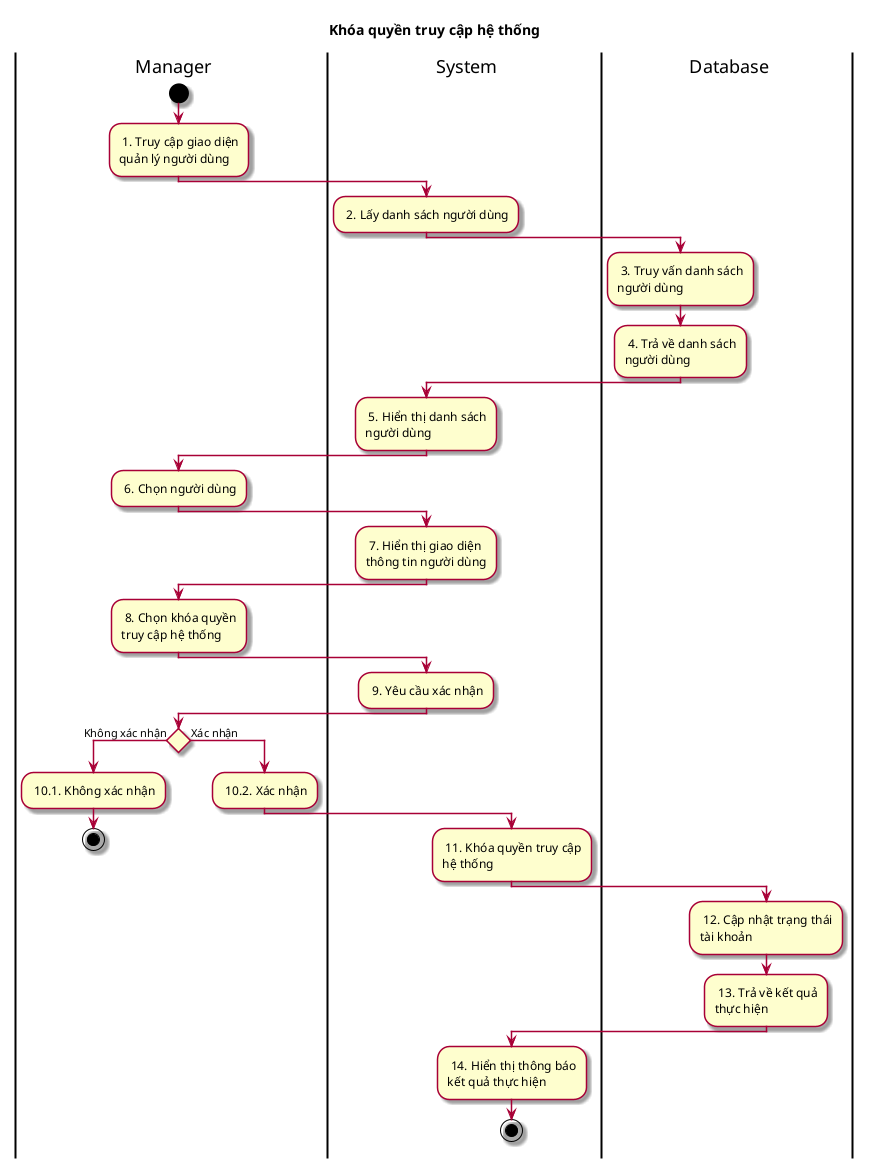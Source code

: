 @startuml ActKhoaQuyenTruyCapHeThong

skin rose
title Khóa quyền truy cập hệ thống

|manager| Manager
|system| System
|database| Database

|manager|
start
: 1. Truy cập giao diện\nquản lý người dùng;
|system|
: 2. Lấy danh sách người dùng;
|database|
: 3. Truy vấn danh sách\nngười dùng;
: 4. Trả về danh sách\nngười dùng;
|system|
: 5. Hiển thị danh sách\nngười dùng;
|manager|
: 6. Chọn người dùng;
|system|
: 7. Hiển thị giao diện\nthông tin người dùng;
|manager|
: 8. Chọn khóa quyền\ntruy cập hệ thống;
|system|
: 9. Yêu cầu xác nhận;
|manager|
if () then (Không xác nhận)
: 10.1. Không xác nhận;
stop
else (Xác nhận)
: 10.2. Xác nhận;
|system|
: 11. Khóa quyền truy cập\nhệ thống;
|database|
: 12. Cập nhật trạng thái\ntài khoản;
: 13. Trả về kết quả\nthực hiện;
|system|
: 14. Hiển thị thông báo\nkết quả thực hiện;
stop
@enduml